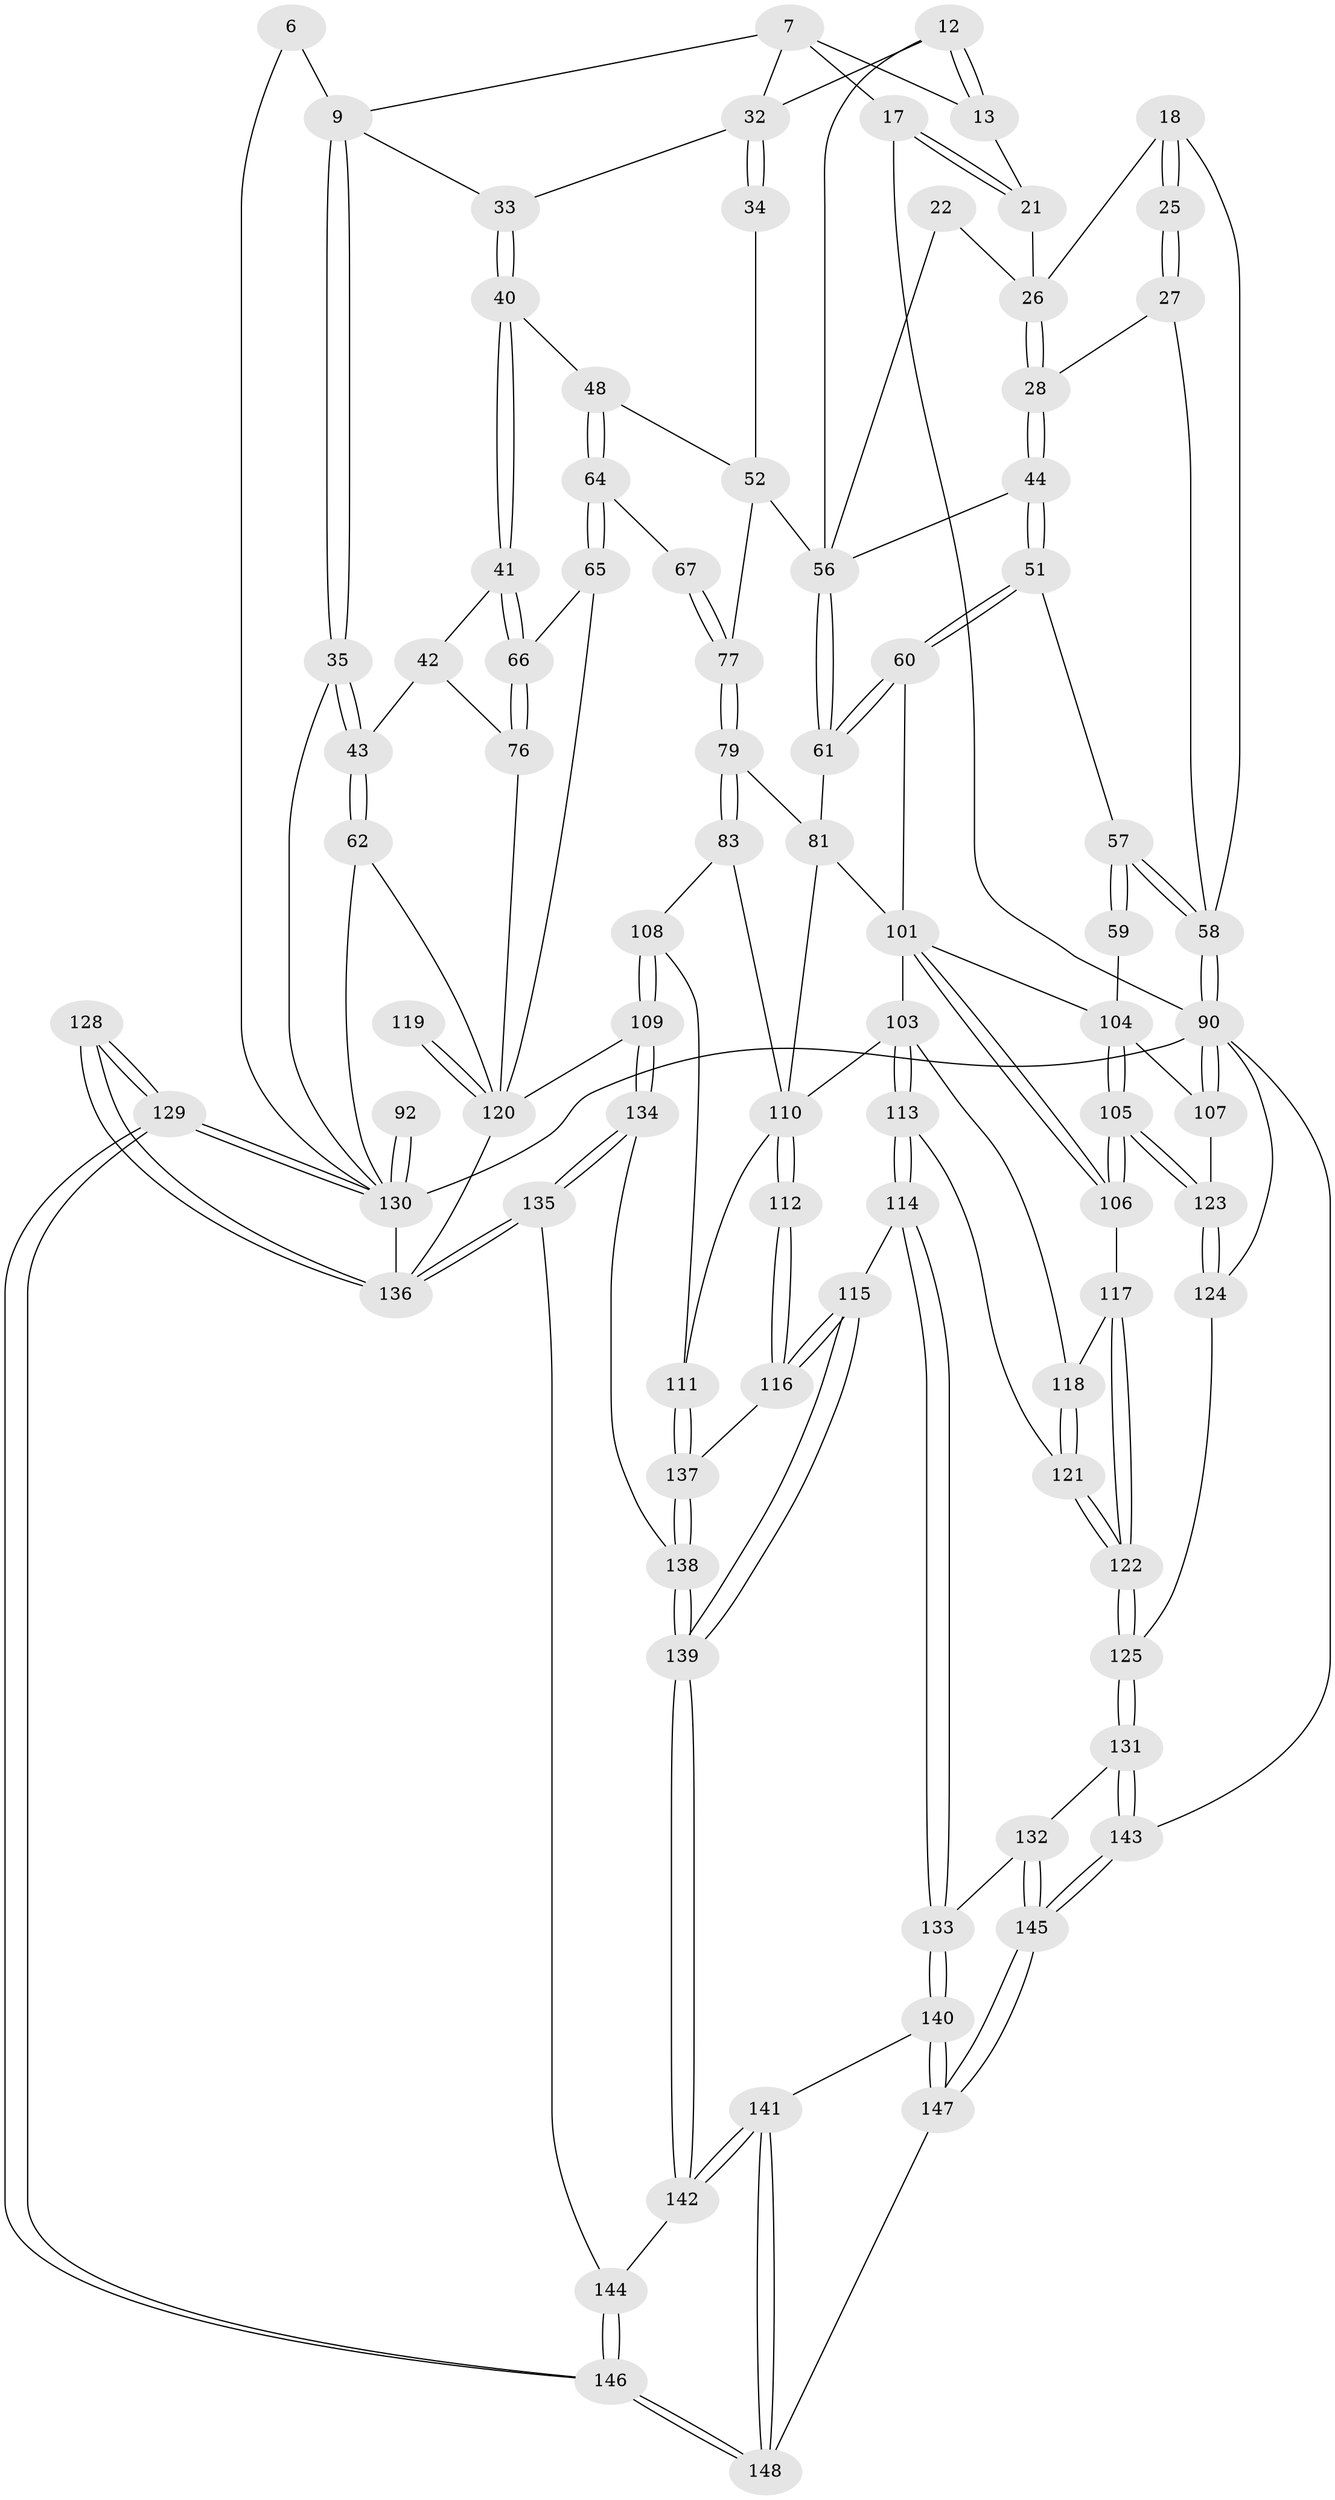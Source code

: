 // original degree distribution, {3: 0.02702702702702703, 6: 0.22297297297297297, 5: 0.5405405405405406, 4: 0.20945945945945946}
// Generated by graph-tools (version 1.1) at 2025/05/03/04/25 22:05:00]
// undirected, 88 vertices, 207 edges
graph export_dot {
graph [start="1"]
  node [color=gray90,style=filled];
  6 [pos="+0.14698586867542068+0"];
  7 [pos="+0.41715320243298437+0",super="+2"];
  9 [pos="+0.17639280749510924+0.07610521015608694",super="+8"];
  12 [pos="+0.6395089404997495+0.06237113829637105"];
  13 [pos="+0.6802742192989848+0.008539169636175547"];
  17 [pos="+0.8448205136314061+0.0853008952605537",super="+3"];
  18 [pos="+0.8119112622145978+0.14334764963134677",super="+14+15"];
  21 [pos="+0.7268673761492644+0.06118011659684383"];
  22 [pos="+0.7309175018935699+0.21236717776756656"];
  25 [pos="+0.8834776351535272+0.1778206066082679"];
  26 [pos="+0.7970003882592961+0.21894778815982135",super="+19+20"];
  27 [pos="+0.8713597161797794+0.23146915952439048"];
  28 [pos="+0.8043136169501036+0.2262529163934865"];
  32 [pos="+0.4041047088944386+0.16928992051355182",super="+11"];
  33 [pos="+0.32638598455404694+0.16525986036225"];
  34 [pos="+0.44617595322252507+0.24079372271703853",super="+31"];
  35 [pos="+0.06960534649820695+0.19787581615263586"];
  40 [pos="+0.2896652465208657+0.27939383387727734"];
  41 [pos="+0.23920742511771675+0.3138953890845235"];
  42 [pos="+0.22918681101652388+0.31502592190023426"];
  43 [pos="+0.164502165958972+0.2972957655075961"];
  44 [pos="+0.7725626722446511+0.28869636904674495"];
  48 [pos="+0.3510098933074519+0.31997137706559864"];
  51 [pos="+0.8138204599421399+0.3373260875559513"];
  52 [pos="+0.5882508777849434+0.33207981217018534",super="+46+47"];
  56 [pos="+0.6974484703811138+0.34133082144927784",super="+45"];
  57 [pos="+1+0.4065606952756119",super="+49+50"];
  58 [pos="+1+0.39890496371718465",super="+38+39"];
  59 [pos="+0.955923186304362+0.44891594010743485"];
  60 [pos="+0.8064899456498008+0.43656312938062947"];
  61 [pos="+0.7035732146065975+0.37423168070194673"];
  62 [pos="+0.07469204926872085+0.5174597136961372"];
  64 [pos="+0.38291387448434083+0.3811918520772433"];
  65 [pos="+0.36309678798805944+0.3984358336383871"];
  66 [pos="+0.2783858516513346+0.3781958443372491"];
  67 [pos="+0.3896106271594585+0.3816275304460928"];
  76 [pos="+0.26934203408387963+0.4503303686070959",super="+73"];
  77 [pos="+0.4711250953007174+0.49110251946289885",super="+55"];
  79 [pos="+0.47207779312311515+0.49968017122290576",super="+78"];
  81 [pos="+0.595015779982896+0.47352649219448145",super="+80+68"];
  83 [pos="+0.4662252935547785+0.5140900839600626"];
  90 [pos="+1+0.5658931548197821",super="+89+88"];
  92 [pos="+0+0.5242238681894632"];
  101 [pos="+0.8547502649864398+0.5219063654952047",super="+82"];
  103 [pos="+0.7574136358467095+0.6149652945608197",super="+102+95"];
  104 [pos="+0.9341256016622564+0.5847745093448319",super="+70"];
  105 [pos="+0.895632209403946+0.6355592668571225"];
  106 [pos="+0.8817143917158081+0.6285789530188584"];
  107 [pos="+0.9950281857159426+0.6307171007094865"];
  108 [pos="+0.38886074713113816+0.6555818776882482",super="+84"];
  109 [pos="+0.34450810078527616+0.6687496491217446",super="+99+85"];
  110 [pos="+0.5521856782069686+0.624893410704537",super="+94+93+96"];
  111 [pos="+0.4266171712194261+0.6728475806310873"];
  112 [pos="+0.5909139057422703+0.6491628890208797"];
  113 [pos="+0.7494136957531787+0.6694980627944224"];
  114 [pos="+0.6752895029799912+0.7657206598505024"];
  115 [pos="+0.6461683291358965+0.7584100471509736"];
  116 [pos="+0.5988085242687412+0.6773500112722464"];
  117 [pos="+0.8377756893302057+0.6323983505429829"];
  118 [pos="+0.8322465705456524+0.6317800348688357"];
  119 [pos="+0.24812642075444338+0.6418743189426632"];
  120 [pos="+0.19021281690228362+0.7435740250663355",super="+75+98+100"];
  121 [pos="+0.8133349811222503+0.6849904049750308"];
  122 [pos="+0.8860184066097943+0.788197576485529"];
  123 [pos="+0.9236068682376849+0.6938823012604212"];
  124 [pos="+0.9133286049051474+0.77555136945418"];
  125 [pos="+0.8870978994859089+0.7899339856302536"];
  128 [pos="+0.0544624415873307+0.9768589147579816"];
  129 [pos="+0+1"];
  130 [pos="+0+1",super="+37+91"];
  131 [pos="+0.8749928820287564+0.8026484515050911"];
  132 [pos="+0.8488596577779317+0.815092810508689"];
  133 [pos="+0.7775681800906419+0.8481459914873437"];
  134 [pos="+0.3285868465878538+0.823338417393471"];
  135 [pos="+0.31858213684336195+0.8354995469177107"];
  136 [pos="+0.15926260275483758+0.8755404298962336",super="+126+127"];
  137 [pos="+0.4558432843032454+0.7491332485476608"];
  138 [pos="+0.451484094773572+0.7832580847999911"];
  139 [pos="+0.5419839873544279+0.8531205960298026"];
  140 [pos="+0.7694527675769387+0.8971872696599767"];
  141 [pos="+0.5529303952953042+0.9923278440237884"];
  142 [pos="+0.5277091708337293+0.933868182836804"];
  143 [pos="+1+1"];
  144 [pos="+0.3987275522310655+0.9156440207610119"];
  145 [pos="+1+1"];
  146 [pos="+0.24413232050502953+1"];
  147 [pos="+0.8954171555184871+1"];
  148 [pos="+0.5448459196150413+1"];
  6 -- 9;
  6 -- 130;
  7 -- 9;
  7 -- 17;
  7 -- 13;
  7 -- 32;
  9 -- 35;
  9 -- 35;
  9 -- 33;
  12 -- 13;
  12 -- 13;
  12 -- 32;
  12 -- 56;
  13 -- 21;
  17 -- 21;
  17 -- 21;
  17 -- 90;
  18 -- 25 [weight=2];
  18 -- 25;
  18 -- 26;
  18 -- 58;
  21 -- 26;
  22 -- 26 [weight=2];
  22 -- 56;
  25 -- 27;
  25 -- 27;
  26 -- 28;
  26 -- 28;
  27 -- 28;
  27 -- 58;
  28 -- 44;
  28 -- 44;
  32 -- 33;
  32 -- 34 [weight=2];
  32 -- 34;
  33 -- 40;
  33 -- 40;
  34 -- 52 [weight=2];
  35 -- 43;
  35 -- 43;
  35 -- 130;
  40 -- 41;
  40 -- 41;
  40 -- 48;
  41 -- 42;
  41 -- 66;
  41 -- 66;
  42 -- 43;
  42 -- 76;
  43 -- 62;
  43 -- 62;
  44 -- 51;
  44 -- 51;
  44 -- 56;
  48 -- 64;
  48 -- 64;
  48 -- 52;
  51 -- 60;
  51 -- 60;
  51 -- 57;
  52 -- 56 [weight=2];
  52 -- 77 [weight=2];
  56 -- 61;
  56 -- 61;
  57 -- 58 [weight=2];
  57 -- 58;
  57 -- 59 [weight=2];
  57 -- 59;
  58 -- 90 [weight=2];
  58 -- 90;
  59 -- 104;
  60 -- 61;
  60 -- 61;
  60 -- 101;
  61 -- 81;
  62 -- 130;
  62 -- 120;
  64 -- 65;
  64 -- 65;
  64 -- 67;
  65 -- 66;
  65 -- 120;
  66 -- 76;
  66 -- 76;
  67 -- 77 [weight=2];
  67 -- 77;
  76 -- 120 [weight=2];
  77 -- 79 [weight=2];
  77 -- 79;
  79 -- 83;
  79 -- 83;
  79 -- 81 [weight=2];
  81 -- 110;
  81 -- 101;
  83 -- 108;
  83 -- 110;
  90 -- 107;
  90 -- 107;
  90 -- 124;
  90 -- 130 [weight=2];
  90 -- 143;
  92 -- 130 [weight=3];
  92 -- 130;
  101 -- 106;
  101 -- 106;
  101 -- 103 [weight=2];
  101 -- 104;
  103 -- 113;
  103 -- 113;
  103 -- 118;
  103 -- 110;
  104 -- 105;
  104 -- 105;
  104 -- 107;
  105 -- 106;
  105 -- 106;
  105 -- 123;
  105 -- 123;
  106 -- 117;
  107 -- 123;
  108 -- 109 [weight=2];
  108 -- 109;
  108 -- 111;
  109 -- 134;
  109 -- 134;
  109 -- 120 [weight=2];
  110 -- 111;
  110 -- 112 [weight=2];
  110 -- 112;
  111 -- 137;
  111 -- 137;
  112 -- 116;
  112 -- 116;
  113 -- 114;
  113 -- 114;
  113 -- 121;
  114 -- 115;
  114 -- 133;
  114 -- 133;
  115 -- 116;
  115 -- 116;
  115 -- 139;
  115 -- 139;
  116 -- 137;
  117 -- 118;
  117 -- 122;
  117 -- 122;
  118 -- 121;
  118 -- 121;
  119 -- 120 [weight=3];
  119 -- 120;
  120 -- 136;
  121 -- 122;
  121 -- 122;
  122 -- 125;
  122 -- 125;
  123 -- 124;
  123 -- 124;
  124 -- 125;
  125 -- 131;
  125 -- 131;
  128 -- 129;
  128 -- 129;
  128 -- 136 [weight=2];
  128 -- 136;
  129 -- 130;
  129 -- 130;
  129 -- 146;
  129 -- 146;
  130 -- 136;
  131 -- 132;
  131 -- 143;
  131 -- 143;
  132 -- 133;
  132 -- 145;
  132 -- 145;
  133 -- 140;
  133 -- 140;
  134 -- 135;
  134 -- 135;
  134 -- 138;
  135 -- 136;
  135 -- 136;
  135 -- 144;
  137 -- 138;
  137 -- 138;
  138 -- 139;
  138 -- 139;
  139 -- 142;
  139 -- 142;
  140 -- 141;
  140 -- 147;
  140 -- 147;
  141 -- 142;
  141 -- 142;
  141 -- 148;
  141 -- 148;
  142 -- 144;
  143 -- 145;
  143 -- 145;
  144 -- 146;
  144 -- 146;
  145 -- 147;
  145 -- 147;
  146 -- 148;
  146 -- 148;
  147 -- 148;
}
